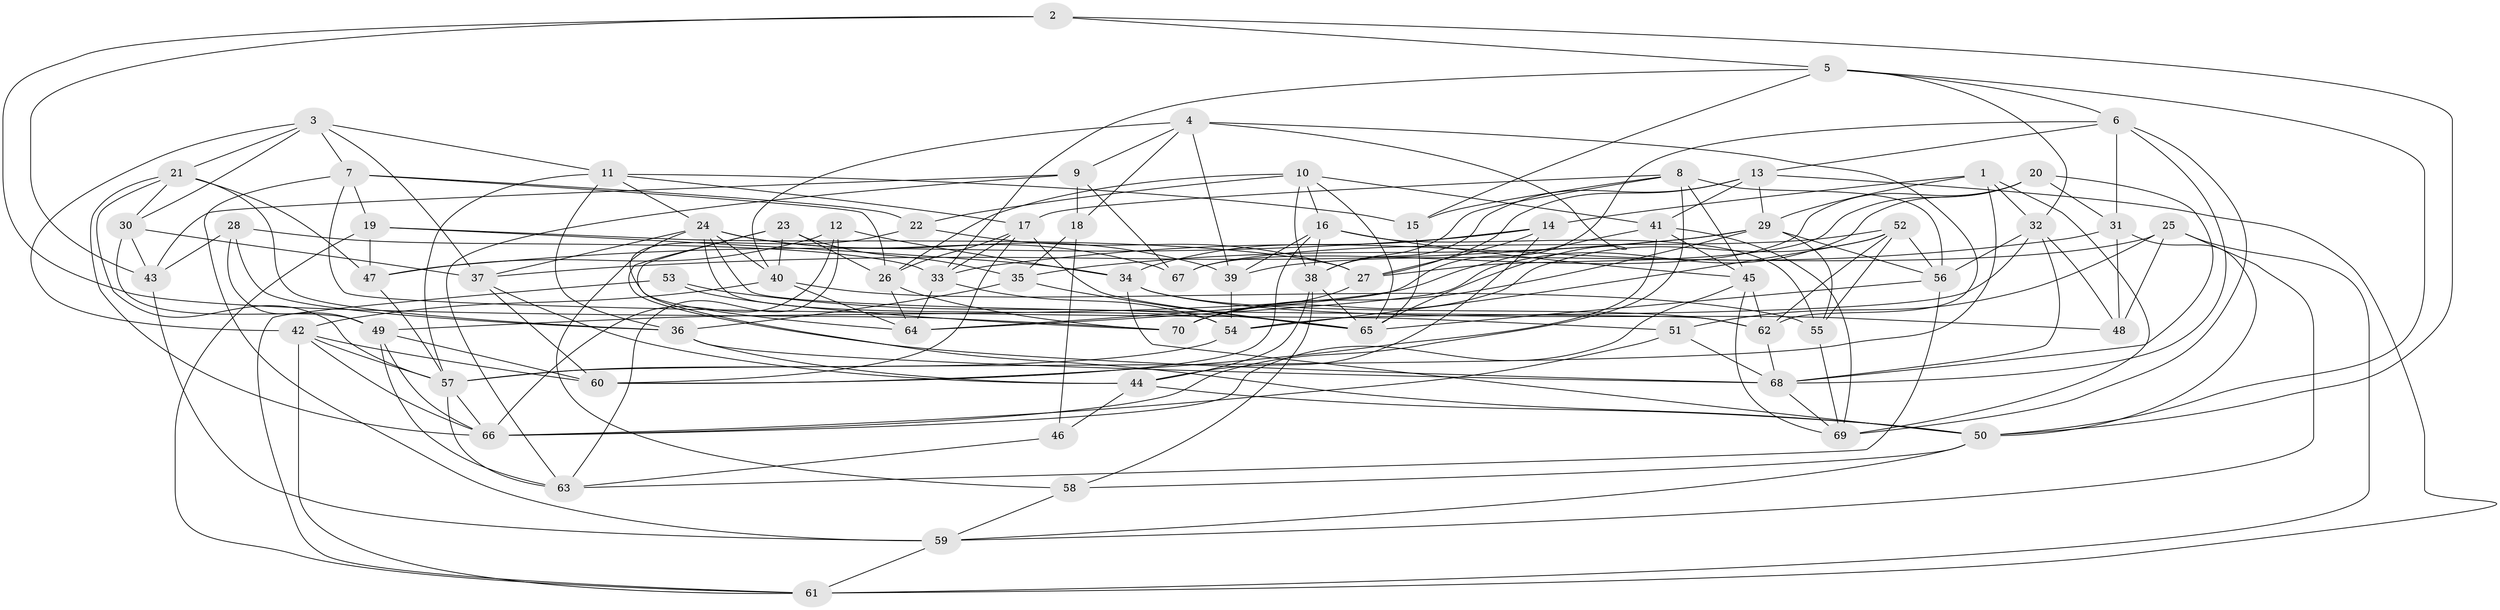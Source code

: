 // original degree distribution, {4: 1.0}
// Generated by graph-tools (version 1.1) at 2025/03/03/09/25 03:03:04]
// undirected, 70 vertices, 197 edges
graph export_dot {
graph [start="1"]
  node [color=gray90,style=filled];
  1;
  2;
  3;
  4;
  5;
  6;
  7;
  8;
  9;
  10;
  11;
  12;
  13;
  14;
  15;
  16;
  17;
  18;
  19;
  20;
  21;
  22;
  23;
  24;
  25;
  26;
  27;
  28;
  29;
  30;
  31;
  32;
  33;
  34;
  35;
  36;
  37;
  38;
  39;
  40;
  41;
  42;
  43;
  44;
  45;
  46;
  47;
  48;
  49;
  50;
  51;
  52;
  53;
  54;
  55;
  56;
  57;
  58;
  59;
  60;
  61;
  62;
  63;
  64;
  65;
  66;
  67;
  68;
  69;
  70;
  1 -- 14 [weight=2.0];
  1 -- 29 [weight=1.0];
  1 -- 32 [weight=1.0];
  1 -- 57 [weight=1.0];
  1 -- 69 [weight=1.0];
  2 -- 5 [weight=1.0];
  2 -- 43 [weight=1.0];
  2 -- 50 [weight=1.0];
  2 -- 70 [weight=1.0];
  3 -- 7 [weight=1.0];
  3 -- 11 [weight=1.0];
  3 -- 21 [weight=1.0];
  3 -- 30 [weight=1.0];
  3 -- 37 [weight=1.0];
  3 -- 42 [weight=1.0];
  4 -- 9 [weight=1.0];
  4 -- 18 [weight=1.0];
  4 -- 39 [weight=1.0];
  4 -- 40 [weight=1.0];
  4 -- 62 [weight=1.0];
  4 -- 65 [weight=1.0];
  5 -- 6 [weight=1.0];
  5 -- 15 [weight=1.0];
  5 -- 32 [weight=1.0];
  5 -- 33 [weight=1.0];
  5 -- 50 [weight=1.0];
  6 -- 13 [weight=1.0];
  6 -- 31 [weight=1.0];
  6 -- 64 [weight=1.0];
  6 -- 68 [weight=1.0];
  6 -- 69 [weight=1.0];
  7 -- 19 [weight=1.0];
  7 -- 22 [weight=1.0];
  7 -- 26 [weight=1.0];
  7 -- 51 [weight=1.0];
  7 -- 59 [weight=1.0];
  8 -- 15 [weight=1.0];
  8 -- 17 [weight=1.0];
  8 -- 38 [weight=1.0];
  8 -- 45 [weight=1.0];
  8 -- 56 [weight=1.0];
  8 -- 66 [weight=1.0];
  9 -- 18 [weight=2.0];
  9 -- 43 [weight=1.0];
  9 -- 63 [weight=1.0];
  9 -- 67 [weight=1.0];
  10 -- 16 [weight=1.0];
  10 -- 22 [weight=1.0];
  10 -- 26 [weight=1.0];
  10 -- 38 [weight=1.0];
  10 -- 41 [weight=1.0];
  10 -- 65 [weight=1.0];
  11 -- 15 [weight=1.0];
  11 -- 17 [weight=1.0];
  11 -- 24 [weight=1.0];
  11 -- 36 [weight=1.0];
  11 -- 57 [weight=1.0];
  12 -- 34 [weight=1.0];
  12 -- 47 [weight=1.0];
  12 -- 63 [weight=1.0];
  12 -- 66 [weight=1.0];
  13 -- 27 [weight=1.0];
  13 -- 29 [weight=1.0];
  13 -- 38 [weight=1.0];
  13 -- 41 [weight=1.0];
  13 -- 61 [weight=1.0];
  14 -- 27 [weight=1.0];
  14 -- 34 [weight=1.0];
  14 -- 44 [weight=1.0];
  14 -- 47 [weight=1.0];
  15 -- 65 [weight=1.0];
  16 -- 38 [weight=1.0];
  16 -- 39 [weight=1.0];
  16 -- 45 [weight=1.0];
  16 -- 55 [weight=1.0];
  16 -- 60 [weight=1.0];
  17 -- 26 [weight=1.0];
  17 -- 33 [weight=1.0];
  17 -- 60 [weight=1.0];
  17 -- 65 [weight=1.0];
  18 -- 35 [weight=1.0];
  18 -- 46 [weight=2.0];
  19 -- 27 [weight=1.0];
  19 -- 34 [weight=1.0];
  19 -- 47 [weight=2.0];
  19 -- 61 [weight=1.0];
  20 -- 27 [weight=1.0];
  20 -- 31 [weight=2.0];
  20 -- 64 [weight=1.0];
  20 -- 67 [weight=1.0];
  20 -- 68 [weight=1.0];
  21 -- 30 [weight=1.0];
  21 -- 36 [weight=1.0];
  21 -- 47 [weight=1.0];
  21 -- 57 [weight=1.0];
  21 -- 66 [weight=1.0];
  22 -- 27 [weight=1.0];
  22 -- 50 [weight=1.0];
  23 -- 26 [weight=1.0];
  23 -- 35 [weight=2.0];
  23 -- 40 [weight=1.0];
  23 -- 64 [weight=1.0];
  23 -- 68 [weight=1.0];
  24 -- 37 [weight=1.0];
  24 -- 39 [weight=1.0];
  24 -- 40 [weight=1.0];
  24 -- 54 [weight=1.0];
  24 -- 58 [weight=1.0];
  24 -- 62 [weight=1.0];
  24 -- 67 [weight=1.0];
  25 -- 39 [weight=2.0];
  25 -- 48 [weight=1.0];
  25 -- 51 [weight=1.0];
  25 -- 59 [weight=1.0];
  25 -- 61 [weight=1.0];
  26 -- 64 [weight=1.0];
  26 -- 70 [weight=1.0];
  27 -- 70 [weight=1.0];
  28 -- 33 [weight=1.0];
  28 -- 36 [weight=1.0];
  28 -- 43 [weight=1.0];
  28 -- 49 [weight=1.0];
  29 -- 35 [weight=1.0];
  29 -- 37 [weight=1.0];
  29 -- 55 [weight=2.0];
  29 -- 56 [weight=1.0];
  29 -- 70 [weight=1.0];
  30 -- 37 [weight=1.0];
  30 -- 43 [weight=2.0];
  30 -- 49 [weight=1.0];
  31 -- 33 [weight=1.0];
  31 -- 48 [weight=1.0];
  31 -- 50 [weight=1.0];
  32 -- 48 [weight=1.0];
  32 -- 54 [weight=1.0];
  32 -- 56 [weight=1.0];
  32 -- 68 [weight=1.0];
  33 -- 54 [weight=1.0];
  33 -- 64 [weight=1.0];
  34 -- 48 [weight=1.0];
  34 -- 50 [weight=1.0];
  34 -- 62 [weight=1.0];
  35 -- 36 [weight=1.0];
  35 -- 65 [weight=1.0];
  36 -- 44 [weight=1.0];
  36 -- 68 [weight=1.0];
  37 -- 44 [weight=1.0];
  37 -- 60 [weight=1.0];
  38 -- 44 [weight=1.0];
  38 -- 58 [weight=1.0];
  38 -- 65 [weight=2.0];
  39 -- 54 [weight=1.0];
  40 -- 42 [weight=1.0];
  40 -- 55 [weight=1.0];
  40 -- 64 [weight=1.0];
  41 -- 45 [weight=1.0];
  41 -- 49 [weight=1.0];
  41 -- 60 [weight=1.0];
  41 -- 69 [weight=1.0];
  42 -- 57 [weight=1.0];
  42 -- 60 [weight=1.0];
  42 -- 61 [weight=1.0];
  42 -- 66 [weight=1.0];
  43 -- 59 [weight=1.0];
  44 -- 46 [weight=1.0];
  44 -- 50 [weight=1.0];
  45 -- 62 [weight=1.0];
  45 -- 66 [weight=1.0];
  45 -- 69 [weight=1.0];
  46 -- 63 [weight=1.0];
  47 -- 57 [weight=1.0];
  49 -- 60 [weight=1.0];
  49 -- 63 [weight=1.0];
  49 -- 66 [weight=1.0];
  50 -- 58 [weight=1.0];
  50 -- 59 [weight=1.0];
  51 -- 66 [weight=1.0];
  51 -- 68 [weight=1.0];
  52 -- 54 [weight=1.0];
  52 -- 55 [weight=1.0];
  52 -- 56 [weight=1.0];
  52 -- 62 [weight=1.0];
  52 -- 67 [weight=1.0];
  52 -- 70 [weight=1.0];
  53 -- 61 [weight=1.0];
  53 -- 65 [weight=2.0];
  53 -- 70 [weight=1.0];
  54 -- 57 [weight=1.0];
  55 -- 69 [weight=1.0];
  56 -- 63 [weight=1.0];
  56 -- 65 [weight=1.0];
  57 -- 63 [weight=1.0];
  57 -- 66 [weight=1.0];
  58 -- 59 [weight=1.0];
  59 -- 61 [weight=1.0];
  62 -- 68 [weight=1.0];
  68 -- 69 [weight=1.0];
}
